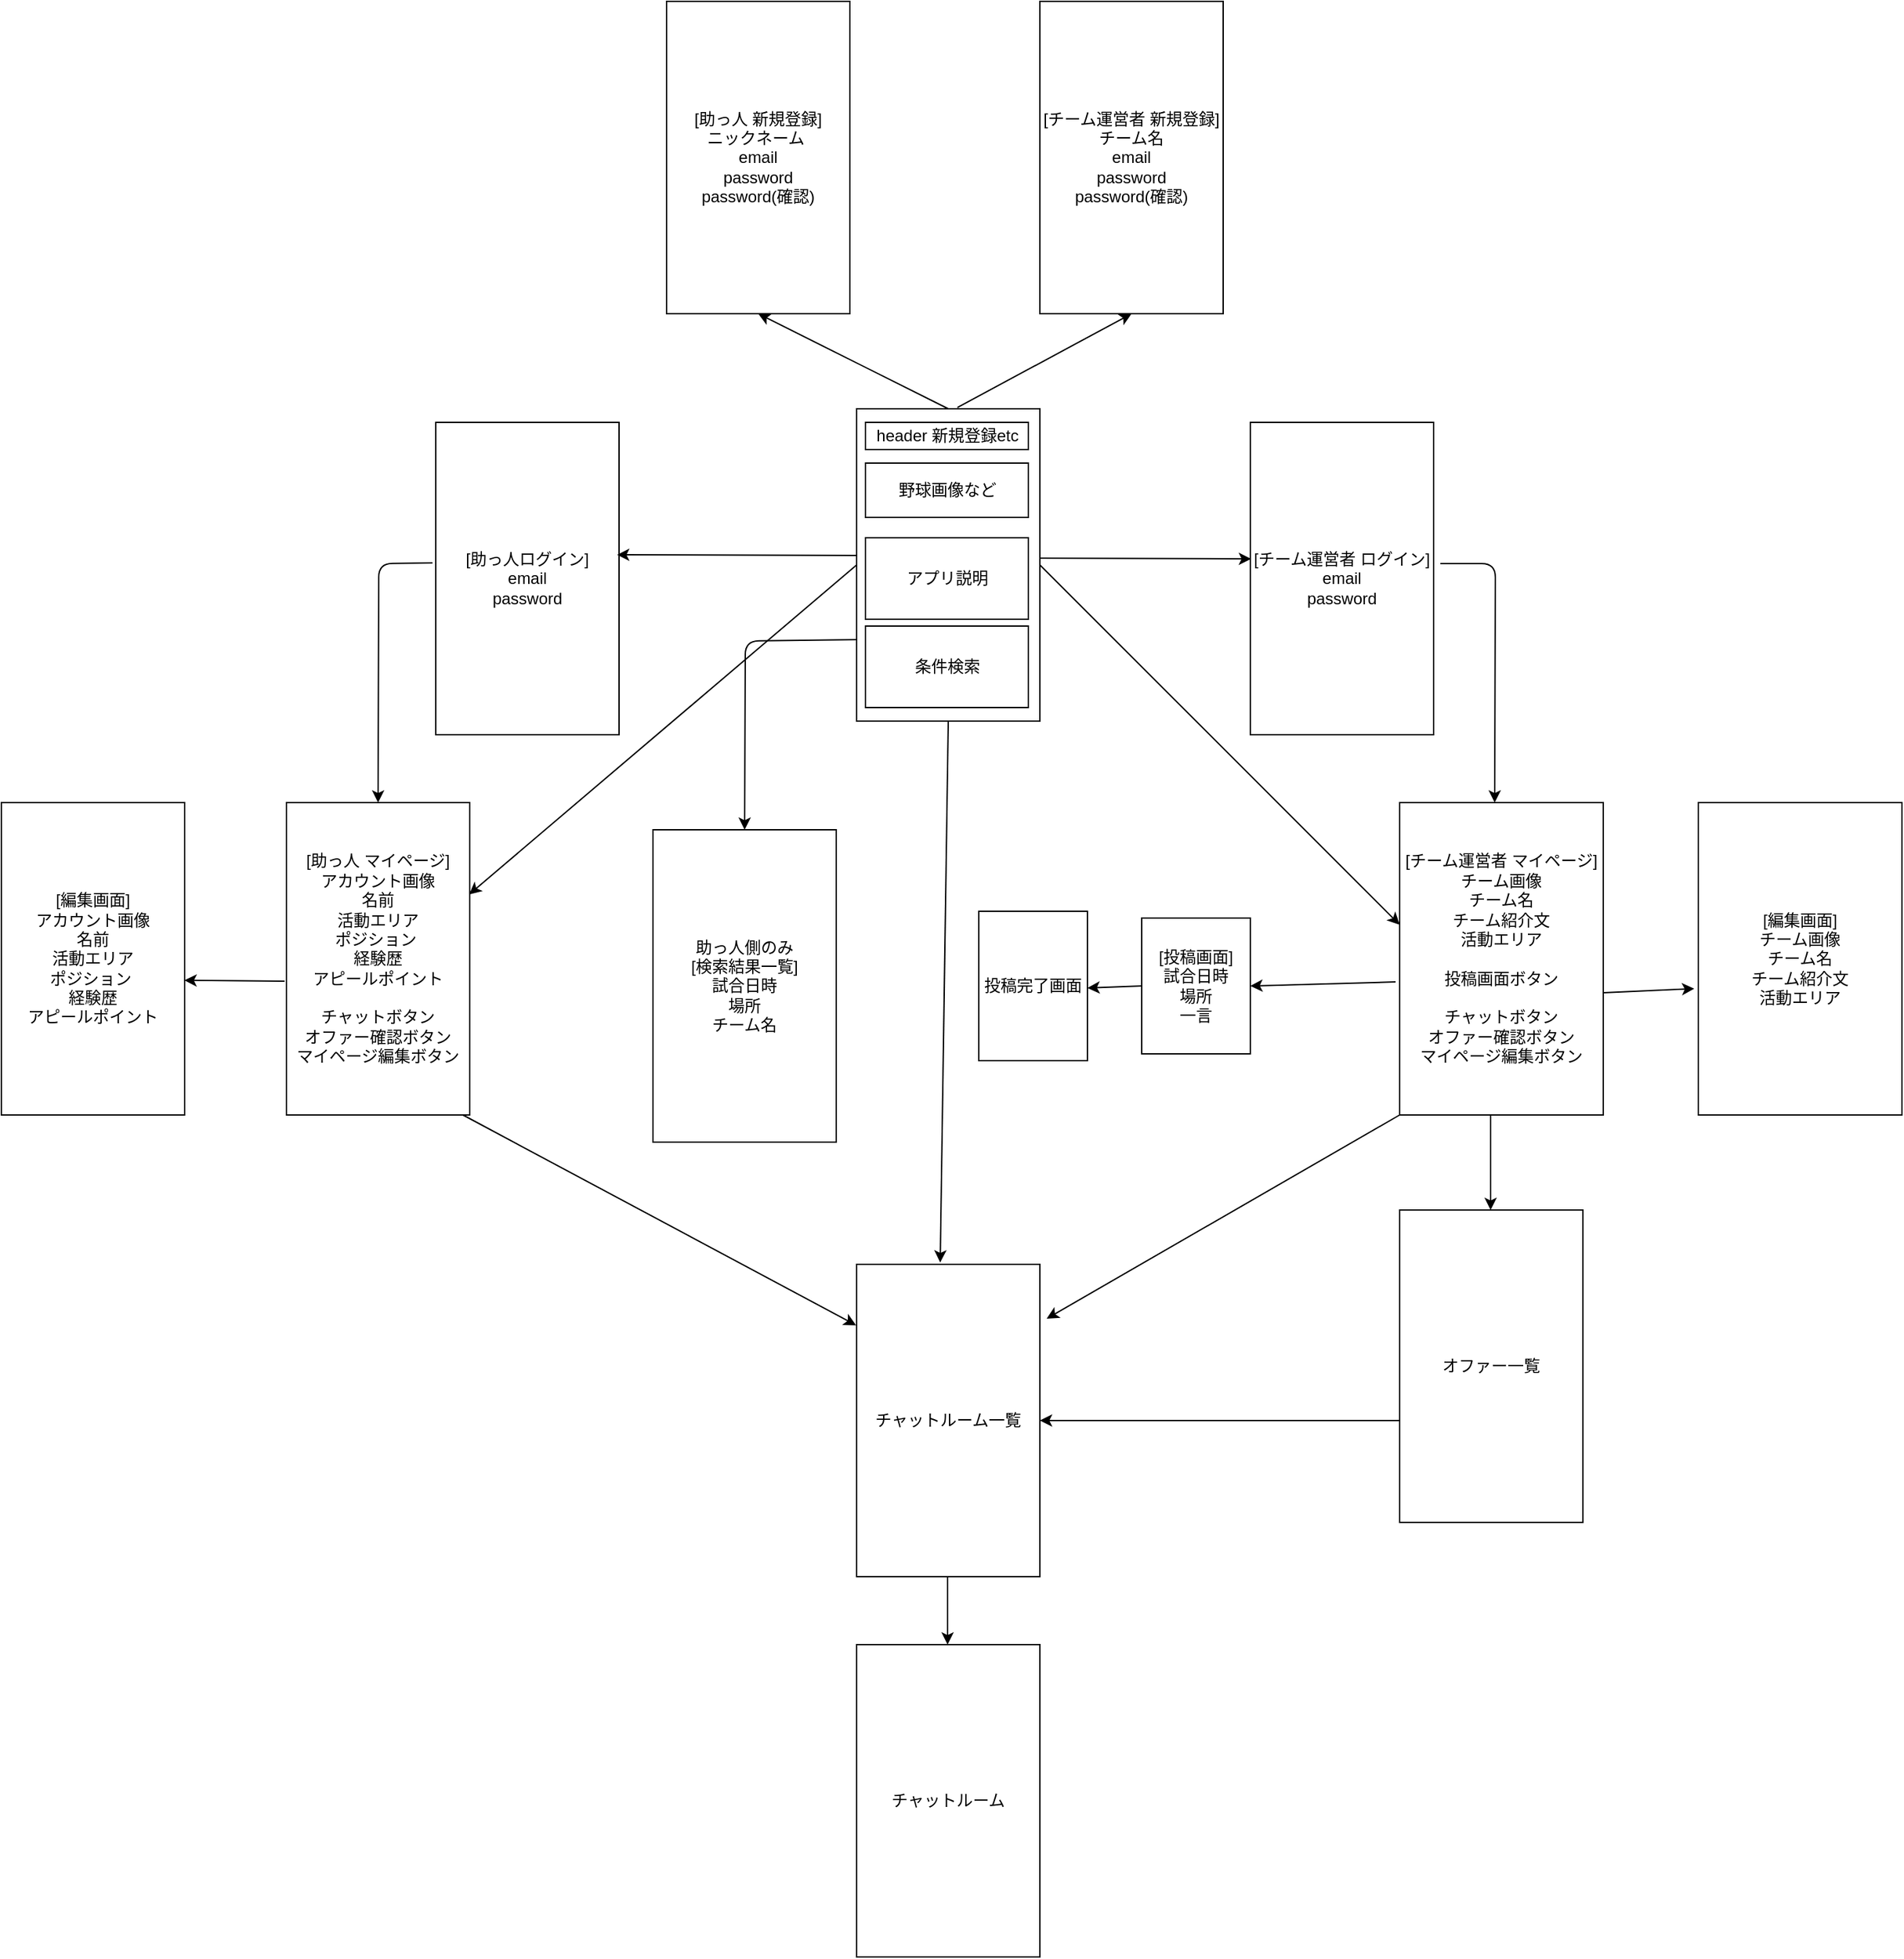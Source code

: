 <mxfile>
    <diagram id="UCk-Ia4SWXFIZYeY76kG" name="ページ1">
        <mxGraphModel dx="2544" dy="1748" grid="1" gridSize="10" guides="1" tooltips="1" connect="1" arrows="1" fold="1" page="1" pageScale="1" pageWidth="1169" pageHeight="827" math="0" shadow="0">
            <root>
                <mxCell id="0"/>
                <mxCell id="1" parent="0"/>
                <mxCell id="3" value="[チーム運営者 ログイン]&lt;br&gt;email&lt;br&gt;password" style="rounded=0;whiteSpace=wrap;html=1;" parent="1" vertex="1">
                    <mxGeometry x="830" y="60" width="135" height="230" as="geometry"/>
                </mxCell>
                <mxCell id="4" value="[助っ人ログイン]&lt;br&gt;email&lt;br&gt;password" style="rounded=0;whiteSpace=wrap;html=1;" parent="1" vertex="1">
                    <mxGeometry x="230" y="60" width="135" height="230" as="geometry"/>
                </mxCell>
                <mxCell id="5" value="助っ人側のみ&lt;br&gt;[検索結果一覧]&lt;br&gt;試合日時&lt;br&gt;場所&lt;br&gt;チーム名" style="rounded=0;whiteSpace=wrap;html=1;" parent="1" vertex="1">
                    <mxGeometry x="390" y="360" width="135" height="230" as="geometry"/>
                </mxCell>
                <mxCell id="6" value="[投稿画面]&lt;br&gt;試合日時&lt;br&gt;場所&lt;br&gt;一言" style="rounded=0;whiteSpace=wrap;html=1;" parent="1" vertex="1">
                    <mxGeometry x="750" y="425" width="80" height="100" as="geometry"/>
                </mxCell>
                <mxCell id="7" value="[助っ人 マイページ]&lt;br&gt;アカウント画像&lt;br&gt;名前&lt;br&gt;活動エリア&lt;br&gt;ポジション&amp;nbsp;&lt;br&gt;経験歴&lt;br&gt;アピールポイント&lt;br&gt;&lt;br&gt;チャットボタン&lt;br&gt;オファー確認ボタン&lt;br&gt;マイページ編集ボタン" style="rounded=0;whiteSpace=wrap;html=1;" parent="1" vertex="1">
                    <mxGeometry x="120" y="340" width="135" height="230" as="geometry"/>
                </mxCell>
                <mxCell id="8" value="[チーム運営者 マイページ]&lt;br&gt;チーム画像&lt;br&gt;チーム名&lt;br&gt;チーム紹介文&lt;br&gt;活動エリア&lt;br&gt;&lt;br&gt;投稿画面ボタン&lt;br&gt;&lt;br&gt;チャットボタン&lt;br&gt;オファー確認ボタン&lt;br&gt;マイページ編集ボタン" style="rounded=0;whiteSpace=wrap;html=1;" parent="1" vertex="1">
                    <mxGeometry x="940" y="340" width="150" height="230" as="geometry"/>
                </mxCell>
                <mxCell id="10" value="チャットルーム一覧" style="rounded=0;whiteSpace=wrap;html=1;" parent="1" vertex="1">
                    <mxGeometry x="540" y="680" width="135" height="230" as="geometry"/>
                </mxCell>
                <mxCell id="11" value="オファー一覧" style="rounded=0;whiteSpace=wrap;html=1;" parent="1" vertex="1">
                    <mxGeometry x="940" y="640" width="135" height="230" as="geometry"/>
                </mxCell>
                <mxCell id="15" value="" style="endArrow=classic;html=1;entryX=0.989;entryY=0.424;entryDx=0;entryDy=0;entryPerimeter=0;" parent="1" target="4" edge="1">
                    <mxGeometry width="50" height="50" relative="1" as="geometry">
                        <mxPoint x="540" y="158" as="sourcePoint"/>
                        <mxPoint x="410" y="120" as="targetPoint"/>
                    </mxGeometry>
                </mxCell>
                <mxCell id="16" value="" style="endArrow=classic;html=1;entryX=0.004;entryY=0.437;entryDx=0;entryDy=0;entryPerimeter=0;" parent="1" target="3" edge="1">
                    <mxGeometry width="50" height="50" relative="1" as="geometry">
                        <mxPoint x="675" y="160" as="sourcePoint"/>
                        <mxPoint x="725" y="110" as="targetPoint"/>
                    </mxGeometry>
                </mxCell>
                <mxCell id="17" value="" style="endArrow=classic;html=1;entryX=0.5;entryY=0;entryDx=0;entryDy=0;exitX=-0.018;exitY=0.45;exitDx=0;exitDy=0;exitPerimeter=0;" parent="1" source="4" target="7" edge="1">
                    <mxGeometry width="50" height="50" relative="1" as="geometry">
                        <mxPoint x="150" y="240" as="sourcePoint"/>
                        <mxPoint x="200" y="190" as="targetPoint"/>
                        <Array as="points">
                            <mxPoint x="188" y="164"/>
                        </Array>
                    </mxGeometry>
                </mxCell>
                <mxCell id="19" value="" style="endArrow=classic;html=1;exitX=1.037;exitY=0.452;exitDx=0;exitDy=0;exitPerimeter=0;" parent="1" source="3" edge="1">
                    <mxGeometry width="50" height="50" relative="1" as="geometry">
                        <mxPoint x="1050.07" y="163.5" as="sourcePoint"/>
                        <mxPoint x="1010" y="340" as="targetPoint"/>
                        <Array as="points">
                            <mxPoint x="1010.5" y="164"/>
                        </Array>
                    </mxGeometry>
                </mxCell>
                <mxCell id="20" value="" style="endArrow=classic;html=1;entryX=0.5;entryY=0;entryDx=0;entryDy=0;exitX=-0.018;exitY=0.45;exitDx=0;exitDy=0;exitPerimeter=0;" parent="1" target="5" edge="1">
                    <mxGeometry width="50" height="50" relative="1" as="geometry">
                        <mxPoint x="540" y="220" as="sourcePoint"/>
                        <mxPoint x="499.93" y="396.5" as="targetPoint"/>
                        <Array as="points">
                            <mxPoint x="458" y="221"/>
                        </Array>
                    </mxGeometry>
                </mxCell>
                <mxCell id="24" value="" style="endArrow=classic;html=1;exitX=-0.02;exitY=0.574;exitDx=0;exitDy=0;exitPerimeter=0;entryX=1;entryY=0.5;entryDx=0;entryDy=0;" parent="1" target="6" edge="1" source="8">
                    <mxGeometry width="50" height="50" relative="1" as="geometry">
                        <mxPoint x="830" y="480" as="sourcePoint"/>
                        <mxPoint x="880" y="540" as="targetPoint"/>
                    </mxGeometry>
                </mxCell>
                <mxCell id="27" value="" style="endArrow=classic;html=1;entryX=0.5;entryY=0;entryDx=0;entryDy=0;exitX=0.5;exitY=1;exitDx=0;exitDy=0;" parent="1" edge="1">
                    <mxGeometry width="50" height="50" relative="1" as="geometry">
                        <mxPoint x="1007" y="570" as="sourcePoint"/>
                        <mxPoint x="1007" y="640" as="targetPoint"/>
                    </mxGeometry>
                </mxCell>
                <mxCell id="28" value="" style="endArrow=classic;html=1;entryX=-0.003;entryY=0.195;entryDx=0;entryDy=0;entryPerimeter=0;" parent="1" target="10" edge="1">
                    <mxGeometry width="50" height="50" relative="1" as="geometry">
                        <mxPoint x="250" y="570" as="sourcePoint"/>
                        <mxPoint x="320" y="670" as="targetPoint"/>
                    </mxGeometry>
                </mxCell>
                <mxCell id="29" value="" style="endArrow=classic;html=1;exitX=0;exitY=1;exitDx=0;exitDy=0;" parent="1" source="8" edge="1">
                    <mxGeometry width="50" height="50" relative="1" as="geometry">
                        <mxPoint x="850" y="620" as="sourcePoint"/>
                        <mxPoint x="680" y="720" as="targetPoint"/>
                    </mxGeometry>
                </mxCell>
                <mxCell id="31" value="" style="endArrow=classic;html=1;entryX=1;entryY=0.5;entryDx=0;entryDy=0;" parent="1" target="10" edge="1">
                    <mxGeometry width="50" height="50" relative="1" as="geometry">
                        <mxPoint x="940" y="795" as="sourcePoint"/>
                        <mxPoint x="710" y="820" as="targetPoint"/>
                    </mxGeometry>
                </mxCell>
                <mxCell id="32" value="" style="endArrow=classic;html=1;entryX=0.456;entryY=-0.006;entryDx=0;entryDy=0;entryPerimeter=0;exitX=0.5;exitY=1;exitDx=0;exitDy=0;" parent="1" source="2" target="10" edge="1">
                    <mxGeometry width="50" height="50" relative="1" as="geometry">
                        <mxPoint x="600" y="450" as="sourcePoint"/>
                        <mxPoint x="650" y="400" as="targetPoint"/>
                    </mxGeometry>
                </mxCell>
                <mxCell id="33" value="" style="endArrow=classic;html=1;entryX=0.997;entryY=0.294;entryDx=0;entryDy=0;entryPerimeter=0;exitX=0;exitY=0.5;exitDx=0;exitDy=0;" parent="1" source="2" target="7" edge="1">
                    <mxGeometry width="50" height="50" relative="1" as="geometry">
                        <mxPoint x="415.94" y="60" as="sourcePoint"/>
                        <mxPoint x="410.0" y="448.62" as="targetPoint"/>
                    </mxGeometry>
                </mxCell>
                <mxCell id="34" value="" style="endArrow=classic;html=1;entryX=0;entryY=0.391;entryDx=0;entryDy=0;entryPerimeter=0;exitX=1;exitY=0.5;exitDx=0;exitDy=0;" parent="1" source="2" target="8" edge="1">
                    <mxGeometry width="50" height="50" relative="1" as="geometry">
                        <mxPoint x="810.4" y="210" as="sourcePoint"/>
                        <mxPoint x="524.995" y="442.62" as="targetPoint"/>
                    </mxGeometry>
                </mxCell>
                <mxCell id="36" value="チャットルーム" style="rounded=0;whiteSpace=wrap;html=1;" parent="1" vertex="1">
                    <mxGeometry x="540" y="960" width="135" height="230" as="geometry"/>
                </mxCell>
                <mxCell id="37" value="" style="endArrow=classic;html=1;" parent="1" edge="1">
                    <mxGeometry width="50" height="50" relative="1" as="geometry">
                        <mxPoint x="607" y="910" as="sourcePoint"/>
                        <mxPoint x="607" y="960" as="targetPoint"/>
                    </mxGeometry>
                </mxCell>
                <mxCell id="38" value="[助っ人 新規登録]&lt;br&gt;ニックネーム&amp;nbsp;&lt;br&gt;email&lt;br&gt;password&lt;br&gt;password(確認)" style="rounded=0;whiteSpace=wrap;html=1;" parent="1" vertex="1">
                    <mxGeometry x="400" y="-250" width="135" height="230" as="geometry"/>
                </mxCell>
                <mxCell id="39" value="" style="endArrow=classic;html=1;" parent="1" source="2" edge="1">
                    <mxGeometry width="50" height="50" relative="1" as="geometry">
                        <mxPoint x="600" y="140" as="sourcePoint"/>
                        <mxPoint x="650" y="90" as="targetPoint"/>
                    </mxGeometry>
                </mxCell>
                <mxCell id="2" value="" style="rounded=0;whiteSpace=wrap;html=1;" parent="1" vertex="1">
                    <mxGeometry x="540" y="50" width="135" height="230" as="geometry"/>
                </mxCell>
                <mxCell id="41" value="" style="endArrow=classic;html=1;entryX=0.5;entryY=1;entryDx=0;entryDy=0;exitX=0.5;exitY=0;exitDx=0;exitDy=0;" parent="1" source="2" target="38" edge="1">
                    <mxGeometry width="50" height="50" relative="1" as="geometry">
                        <mxPoint x="608" y="40" as="sourcePoint"/>
                        <mxPoint x="655.54" y="20.51" as="targetPoint"/>
                    </mxGeometry>
                </mxCell>
                <mxCell id="43" value="header 新規登録etc" style="rounded=0;whiteSpace=wrap;html=1;" parent="1" vertex="1">
                    <mxGeometry x="546.5" y="60" width="120" height="20" as="geometry"/>
                </mxCell>
                <mxCell id="44" value="野球画像など" style="rounded=0;whiteSpace=wrap;html=1;" parent="1" vertex="1">
                    <mxGeometry x="546.5" y="90" width="120" height="40" as="geometry"/>
                </mxCell>
                <mxCell id="45" value="アプリ説明" style="rounded=0;whiteSpace=wrap;html=1;" parent="1" vertex="1">
                    <mxGeometry x="546.5" y="145" width="120" height="60" as="geometry"/>
                </mxCell>
                <mxCell id="46" value="条件検索" style="rounded=0;whiteSpace=wrap;html=1;" parent="1" vertex="1">
                    <mxGeometry x="546.5" y="210" width="120" height="60" as="geometry"/>
                </mxCell>
                <mxCell id="49" value="[チーム運営者 新規登録]&lt;br&gt;チーム名&lt;br&gt;email&lt;br&gt;password&lt;br&gt;password(確認)" style="rounded=0;whiteSpace=wrap;html=1;" vertex="1" parent="1">
                    <mxGeometry x="675" y="-250" width="135" height="230" as="geometry"/>
                </mxCell>
                <mxCell id="50" value="" style="endArrow=classic;html=1;entryX=0.5;entryY=1;entryDx=0;entryDy=0;exitX=0.55;exitY=-0.004;exitDx=0;exitDy=0;exitPerimeter=0;" edge="1" parent="1" source="2" target="49">
                    <mxGeometry width="50" height="50" relative="1" as="geometry">
                        <mxPoint x="695" y="20" as="sourcePoint"/>
                        <mxPoint x="555" y="-50" as="targetPoint"/>
                    </mxGeometry>
                </mxCell>
                <mxCell id="51" value="[編集画面]&lt;br&gt;アカウント画像&lt;br&gt;名前&lt;br&gt;活動エリア&lt;br&gt;ポジション&amp;nbsp;&lt;br&gt;経験歴&lt;br&gt;アピールポイント" style="rounded=0;whiteSpace=wrap;html=1;" vertex="1" parent="1">
                    <mxGeometry x="-90" y="340" width="135" height="230" as="geometry"/>
                </mxCell>
                <mxCell id="52" value="" style="endArrow=classic;html=1;entryX=0.999;entryY=0.569;entryDx=0;entryDy=0;entryPerimeter=0;exitX=-0.01;exitY=0.572;exitDx=0;exitDy=0;exitPerimeter=0;" edge="1" parent="1" source="7" target="51">
                    <mxGeometry width="50" height="50" relative="1" as="geometry">
                        <mxPoint x="80" y="480" as="sourcePoint"/>
                        <mxPoint x="130" y="430" as="targetPoint"/>
                    </mxGeometry>
                </mxCell>
                <mxCell id="54" value="[編集画面]&lt;br&gt;チーム画像&lt;br&gt;チーム名&lt;br&gt;チーム紹介文&lt;br&gt;活動エリア" style="rounded=0;whiteSpace=wrap;html=1;" vertex="1" parent="1">
                    <mxGeometry x="1160" y="340" width="150" height="230" as="geometry"/>
                </mxCell>
                <mxCell id="55" value="" style="endArrow=classic;html=1;" edge="1" parent="1">
                    <mxGeometry width="50" height="50" relative="1" as="geometry">
                        <mxPoint x="1090" y="480" as="sourcePoint"/>
                        <mxPoint x="1157" y="477" as="targetPoint"/>
                        <Array as="points"/>
                    </mxGeometry>
                </mxCell>
                <mxCell id="56" value="投稿完了画面" style="rounded=0;whiteSpace=wrap;html=1;" vertex="1" parent="1">
                    <mxGeometry x="630" y="420" width="80" height="110" as="geometry"/>
                </mxCell>
                <mxCell id="57" value="" style="endArrow=classic;html=1;entryX=1;entryY=0.5;entryDx=0;entryDy=0;exitX=0;exitY=0.5;exitDx=0;exitDy=0;" edge="1" parent="1" source="6">
                    <mxGeometry width="50" height="50" relative="1" as="geometry">
                        <mxPoint x="740" y="476" as="sourcePoint"/>
                        <mxPoint x="710.0" y="476.49" as="targetPoint"/>
                    </mxGeometry>
                </mxCell>
            </root>
        </mxGraphModel>
    </diagram>
</mxfile>